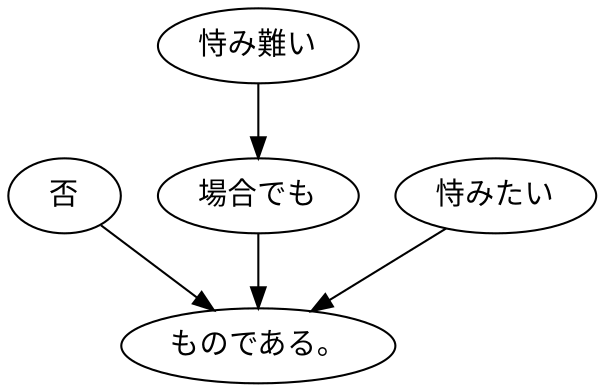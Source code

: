 digraph graph4775 {
	node0 [label="否"];
	node1 [label="恃み難い"];
	node2 [label="場合でも"];
	node3 [label="恃みたい"];
	node4 [label="ものである。"];
	node0 -> node4;
	node1 -> node2;
	node2 -> node4;
	node3 -> node4;
}
